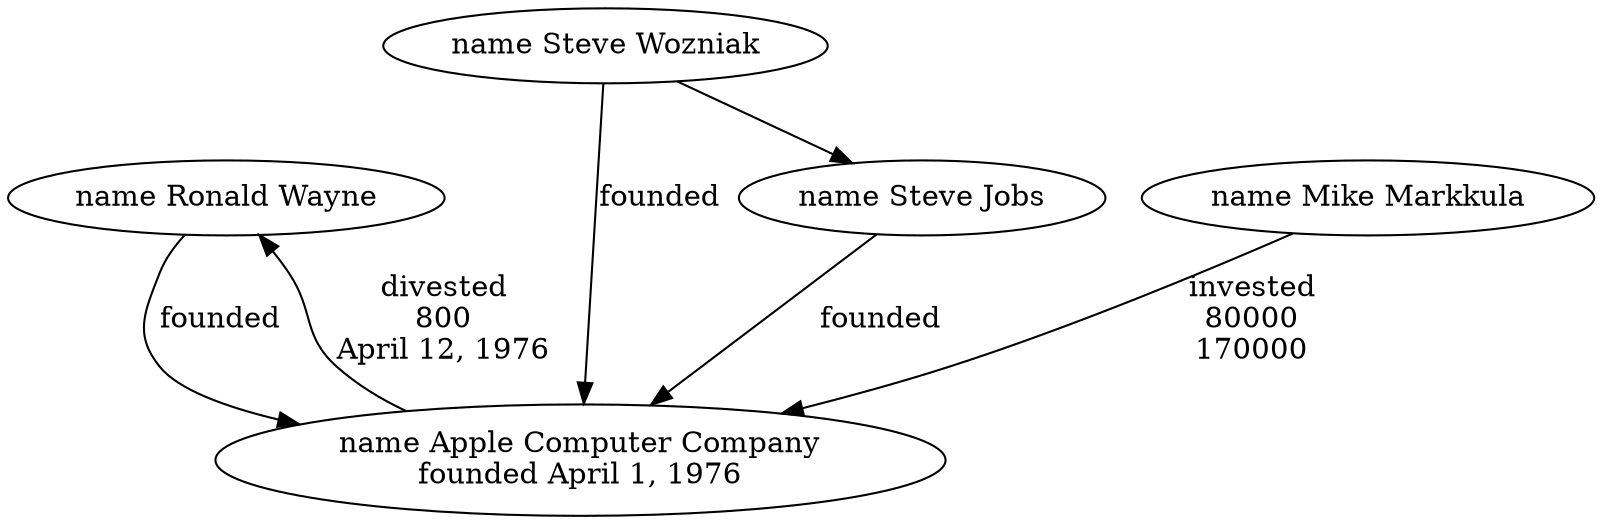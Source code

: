 digraph {
	4 [label="name Ronald Wayne"]
	1 -> 4 [label="divested\n800\nApril 12, 1976"]
	4 -> 1 [label=founded]
	1 [label="name Apple Computer Company\nfounded April 1, 1976"]
	2 -> 1 [label=founded]
	3 -> 1 [label=founded]
	5 -> 1 [label="invested\n80000\n170000"]
	2 [label="name Steve Wozniak"]
	2 -> 3
	3 [label="name Steve Jobs"]
	5 [label="name Mike Markkula"]
}
